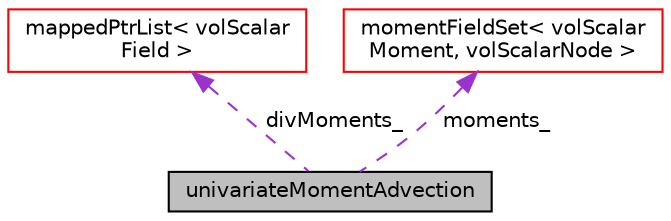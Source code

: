 digraph "univariateMomentAdvection"
{
  bgcolor="transparent";
  edge [fontname="Helvetica",fontsize="10",labelfontname="Helvetica",labelfontsize="10"];
  node [fontname="Helvetica",fontsize="10",shape=record];
  Node4 [label="univariateMomentAdvection",height=0.2,width=0.4,color="black", fillcolor="grey75", style="filled", fontcolor="black"];
  Node5 -> Node4 [dir="back",color="darkorchid3",fontsize="10",style="dashed",label=" divMoments_" ,fontname="Helvetica"];
  Node5 [label="mappedPtrList\< volScalar\lField \>",height=0.2,width=0.4,color="red",URL="$a01872.html"];
  Node9 -> Node4 [dir="back",color="darkorchid3",fontsize="10",style="dashed",label=" moments_" ,fontname="Helvetica"];
  Node9 [label="momentFieldSet\< volScalar\lMoment, volScalarNode \>",height=0.2,width=0.4,color="red",URL="$a02040.html"];
}
